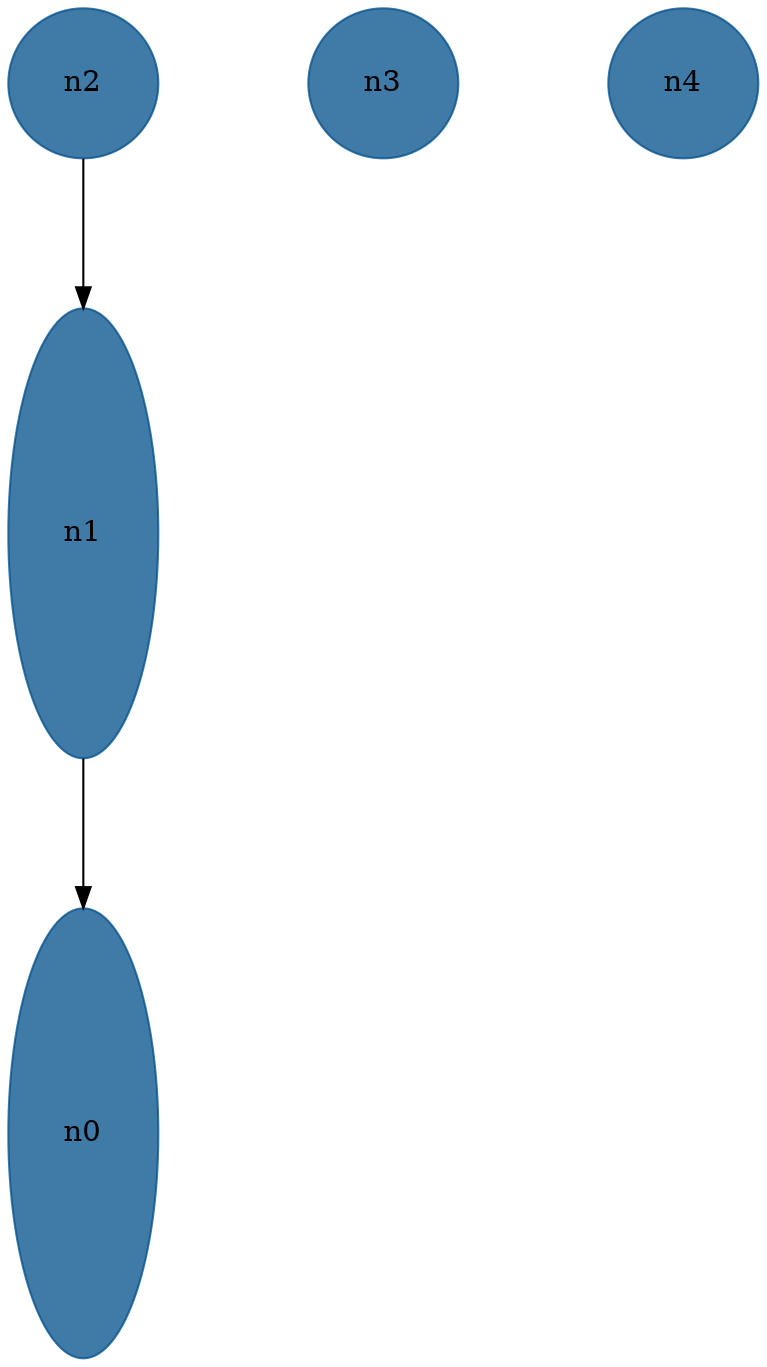 //do not use DOT to generate pdf use NEATO or FDP
digraph{
layout="neato";
splines="ortho";
n2[shape="ellipse", style="filled", color="#004E8ABF", pos="0,10!", height="1", width="1"];
n2 -> n1;
n3[shape="ellipse", style="filled", color="#004E8ABF", pos="2,10!", height="1", width="1"];
n4[shape="ellipse", style="filled", color="#004E8ABF", pos="4,10!", height="1", width="1"];
n1[shape="ellipse", style="filled", color="#004E8ABF", pos="0,7!", height="3", width="1"];
n1 -> n0;
n0[shape="ellipse", style="filled", color="#004E8ABF", pos="0,3!", height="3", width="1"];
}